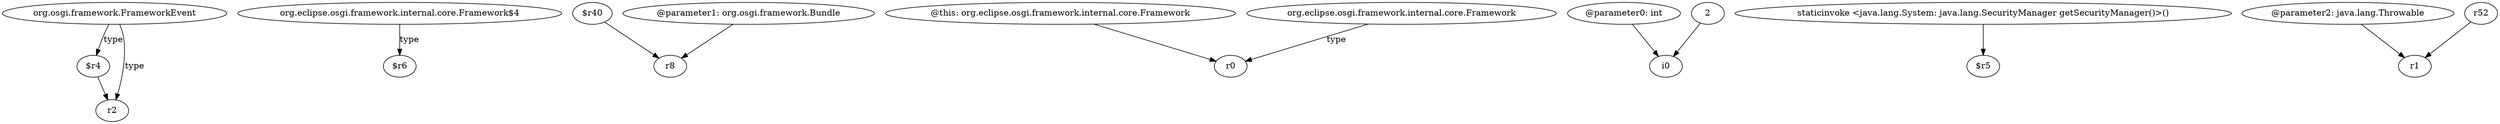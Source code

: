 digraph g {
0[label="org.osgi.framework.FrameworkEvent"]
1[label="$r4"]
0->1[label="type"]
2[label="org.eclipse.osgi.framework.internal.core.Framework$4"]
3[label="$r6"]
2->3[label="type"]
4[label="$r40"]
5[label="r8"]
4->5[label=""]
6[label="@parameter1: org.osgi.framework.Bundle"]
6->5[label=""]
7[label="@this: org.eclipse.osgi.framework.internal.core.Framework"]
8[label="r0"]
7->8[label=""]
9[label="@parameter0: int"]
10[label="i0"]
9->10[label=""]
11[label="r2"]
1->11[label=""]
12[label="staticinvoke <java.lang.System: java.lang.SecurityManager getSecurityManager()>()"]
13[label="$r5"]
12->13[label=""]
0->11[label="type"]
14[label="@parameter2: java.lang.Throwable"]
15[label="r1"]
14->15[label=""]
16[label="org.eclipse.osgi.framework.internal.core.Framework"]
16->8[label="type"]
17[label="r52"]
17->15[label=""]
18[label="2"]
18->10[label=""]
}